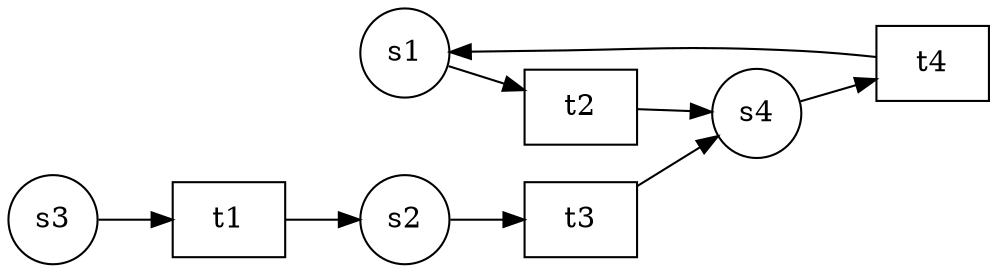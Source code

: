 digraph petrinet{
node[shape=circle];
rankdir=LR;
"s1";
"s2";
"s3";
"s4";
"t1" [shape=box];
"t2" [shape=box];
"t3" [shape=box];
"t4" [shape=box];
"s1"->"t2"
"s2"->"t3"
"s3"->"t1"
"s4"->"t4"
"t1"->"s2"
"t2"->"s4"
"t3"->"s4"
"t4"->"s1"
}